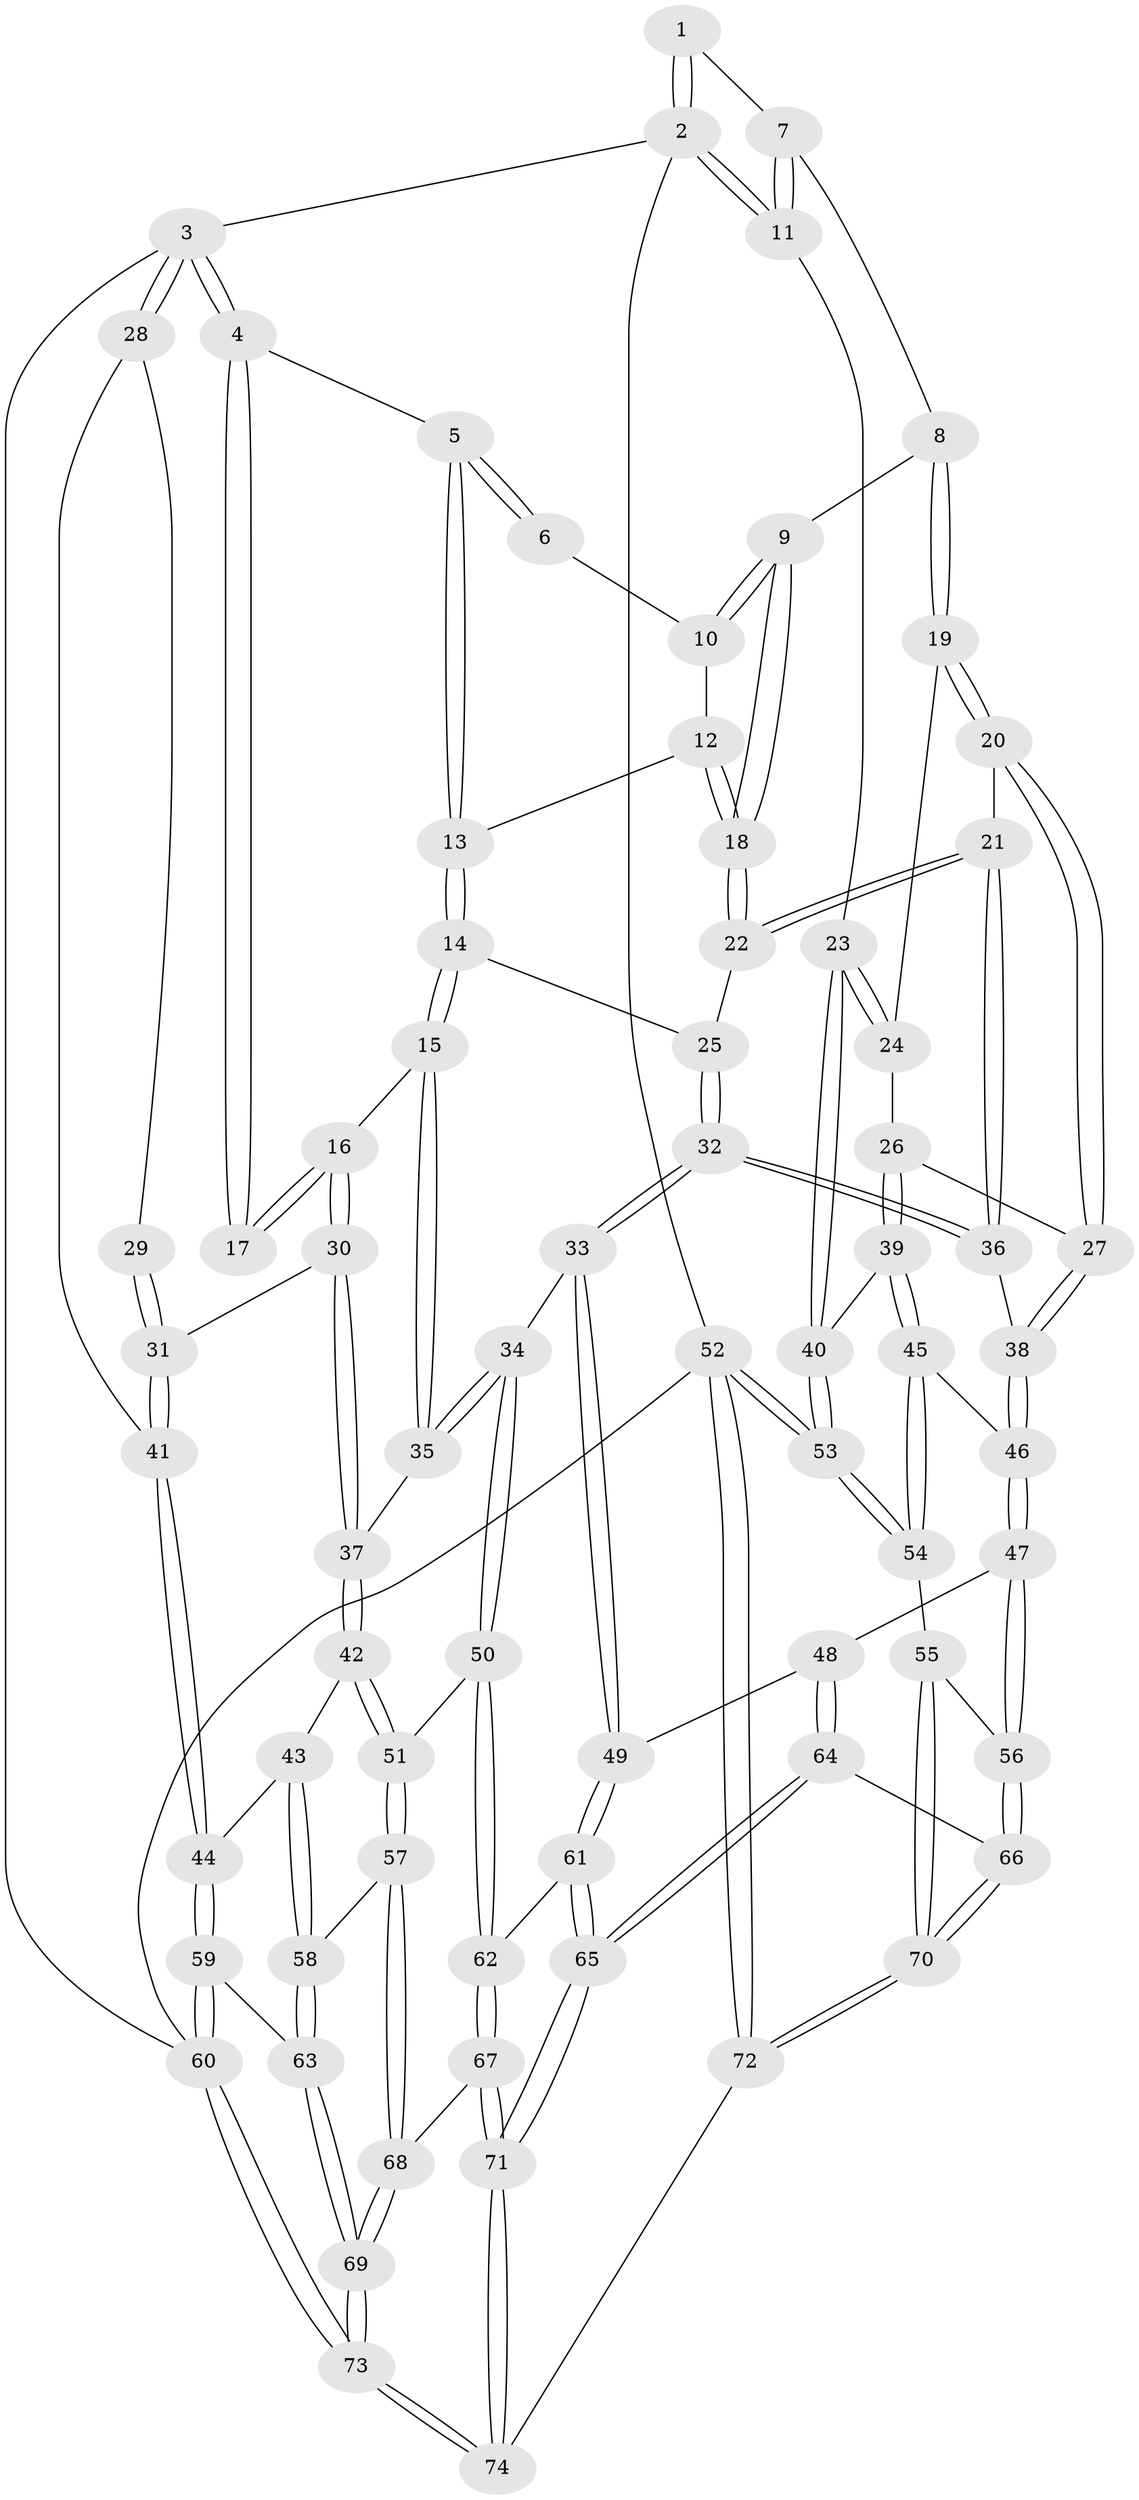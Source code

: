 // coarse degree distribution, {3: 0.0784313725490196, 8: 0.0196078431372549, 5: 0.35294117647058826, 4: 0.45098039215686275, 2: 0.0196078431372549, 6: 0.0784313725490196}
// Generated by graph-tools (version 1.1) at 2025/24/03/03/25 07:24:37]
// undirected, 74 vertices, 182 edges
graph export_dot {
graph [start="1"]
  node [color=gray90,style=filled];
  1 [pos="+0.8624302874325139+0"];
  2 [pos="+1+0"];
  3 [pos="+0+0"];
  4 [pos="+0.3285044844582535+0"];
  5 [pos="+0.560641023799772+0"];
  6 [pos="+0.6145415376816782+0"];
  7 [pos="+0.8575286171634136+0.0588426073835025"];
  8 [pos="+0.829009554874113+0.13626622779328793"];
  9 [pos="+0.7368341342893886+0.10568939841498048"];
  10 [pos="+0.6944571393575507+0.02982299069399882"];
  11 [pos="+1+0.19521589388453453"];
  12 [pos="+0.6529875714664547+0.12972837475059731"];
  13 [pos="+0.5382930534665676+0.12054203126342537"];
  14 [pos="+0.5206107727830181+0.20979343578219145"];
  15 [pos="+0.3541476272041603+0.2317972149501526"];
  16 [pos="+0.2604052742727882+0.11969895263965015"];
  17 [pos="+0.2599221011116202+0.1181618689935077"];
  18 [pos="+0.6900331002074742+0.18077811746929517"];
  19 [pos="+0.8314709981322398+0.1413865669159091"];
  20 [pos="+0.7779726752383254+0.29161214418770864"];
  21 [pos="+0.7175196254849169+0.2823666816674438"];
  22 [pos="+0.6694623882426515+0.24095180858468246"];
  23 [pos="+1+0.21895256602767327"];
  24 [pos="+0.8521197482545116+0.1480202255574282"];
  25 [pos="+0.5343537753201791+0.22231499722232922"];
  26 [pos="+0.9288413929591941+0.3316430284587521"];
  27 [pos="+0.8515078761508851+0.357783828781008"];
  28 [pos="+0+0.032351408316944004"];
  29 [pos="+0.0995242752070498+0.11522033740754142"];
  30 [pos="+0.08212640174262058+0.336351002963055"];
  31 [pos="+0.08205517869523964+0.3363571289826246"];
  32 [pos="+0.5502424139960843+0.48306270706009263"];
  33 [pos="+0.531729311865972+0.5183665659115784"];
  34 [pos="+0.4686409790860581+0.5143031728942479"];
  35 [pos="+0.3185493901681641+0.3978223817878694"];
  36 [pos="+0.6230652918103083+0.4324843283676886"];
  37 [pos="+0.26316937041768357+0.4160797785528369"];
  38 [pos="+0.8316606788773686+0.43227811562314045"];
  39 [pos="+1+0.28514992437714437"];
  40 [pos="+1+0.2381801208687486"];
  41 [pos="+0+0.38110316645489906"];
  42 [pos="+0.18920147822699346+0.5571373874615454"];
  43 [pos="+0.1297680995517936+0.5552674085934779"];
  44 [pos="+0+0.520154876826655"];
  45 [pos="+0.9299225450760238+0.5269347823215506"];
  46 [pos="+0.8370484800712303+0.5022127321797323"];
  47 [pos="+0.7502239493111403+0.6345811989002065"];
  48 [pos="+0.7104591977205343+0.6381890394687201"];
  49 [pos="+0.585435107202745+0.5874285987389636"];
  50 [pos="+0.30868342942860066+0.6855365267586158"];
  51 [pos="+0.2584355756005081+0.6873779301354336"];
  52 [pos="+1+1"];
  53 [pos="+1+0.6888544270543792"];
  54 [pos="+1+0.6791091036073499"];
  55 [pos="+0.919745580673386+0.727642010689272"];
  56 [pos="+0.813228375231658+0.6865832005577583"];
  57 [pos="+0.2546571392328537+0.6913719755412114"];
  58 [pos="+0.10417676611396066+0.7254804746686869"];
  59 [pos="+0+0.629707106966525"];
  60 [pos="+0+1"];
  61 [pos="+0.4939567395949233+0.7810351238601558"];
  62 [pos="+0.3520913378074281+0.7296722205109529"];
  63 [pos="+0.06919228292159688+0.7373125950644623"];
  64 [pos="+0.6559542835693192+0.8485651786244044"];
  65 [pos="+0.5417975379407236+0.9515664122909184"];
  66 [pos="+0.7770006812080781+0.8598670296002"];
  67 [pos="+0.3501527027861401+0.8541659450533728"];
  68 [pos="+0.21949082156870595+0.8711681790433443"];
  69 [pos="+0.1471810539790147+0.9764533494706029"];
  70 [pos="+0.8721056234594906+0.9506768629513315"];
  71 [pos="+0.523869653679478+1"];
  72 [pos="+0.9655543229623414+1"];
  73 [pos="+0.06958353639974263+1"];
  74 [pos="+0.5220652964392744+1"];
  1 -- 2;
  1 -- 2;
  1 -- 7;
  2 -- 3;
  2 -- 11;
  2 -- 11;
  2 -- 52;
  3 -- 4;
  3 -- 4;
  3 -- 28;
  3 -- 28;
  3 -- 60;
  4 -- 5;
  4 -- 17;
  4 -- 17;
  5 -- 6;
  5 -- 6;
  5 -- 13;
  5 -- 13;
  6 -- 10;
  7 -- 8;
  7 -- 11;
  7 -- 11;
  8 -- 9;
  8 -- 19;
  8 -- 19;
  9 -- 10;
  9 -- 10;
  9 -- 18;
  9 -- 18;
  10 -- 12;
  11 -- 23;
  12 -- 13;
  12 -- 18;
  12 -- 18;
  13 -- 14;
  13 -- 14;
  14 -- 15;
  14 -- 15;
  14 -- 25;
  15 -- 16;
  15 -- 35;
  15 -- 35;
  16 -- 17;
  16 -- 17;
  16 -- 30;
  16 -- 30;
  18 -- 22;
  18 -- 22;
  19 -- 20;
  19 -- 20;
  19 -- 24;
  20 -- 21;
  20 -- 27;
  20 -- 27;
  21 -- 22;
  21 -- 22;
  21 -- 36;
  21 -- 36;
  22 -- 25;
  23 -- 24;
  23 -- 24;
  23 -- 40;
  23 -- 40;
  24 -- 26;
  25 -- 32;
  25 -- 32;
  26 -- 27;
  26 -- 39;
  26 -- 39;
  27 -- 38;
  27 -- 38;
  28 -- 29;
  28 -- 41;
  29 -- 31;
  29 -- 31;
  30 -- 31;
  30 -- 37;
  30 -- 37;
  31 -- 41;
  31 -- 41;
  32 -- 33;
  32 -- 33;
  32 -- 36;
  32 -- 36;
  33 -- 34;
  33 -- 49;
  33 -- 49;
  34 -- 35;
  34 -- 35;
  34 -- 50;
  34 -- 50;
  35 -- 37;
  36 -- 38;
  37 -- 42;
  37 -- 42;
  38 -- 46;
  38 -- 46;
  39 -- 40;
  39 -- 45;
  39 -- 45;
  40 -- 53;
  40 -- 53;
  41 -- 44;
  41 -- 44;
  42 -- 43;
  42 -- 51;
  42 -- 51;
  43 -- 44;
  43 -- 58;
  43 -- 58;
  44 -- 59;
  44 -- 59;
  45 -- 46;
  45 -- 54;
  45 -- 54;
  46 -- 47;
  46 -- 47;
  47 -- 48;
  47 -- 56;
  47 -- 56;
  48 -- 49;
  48 -- 64;
  48 -- 64;
  49 -- 61;
  49 -- 61;
  50 -- 51;
  50 -- 62;
  50 -- 62;
  51 -- 57;
  51 -- 57;
  52 -- 53;
  52 -- 53;
  52 -- 72;
  52 -- 72;
  52 -- 60;
  53 -- 54;
  53 -- 54;
  54 -- 55;
  55 -- 56;
  55 -- 70;
  55 -- 70;
  56 -- 66;
  56 -- 66;
  57 -- 58;
  57 -- 68;
  57 -- 68;
  58 -- 63;
  58 -- 63;
  59 -- 60;
  59 -- 60;
  59 -- 63;
  60 -- 73;
  60 -- 73;
  61 -- 62;
  61 -- 65;
  61 -- 65;
  62 -- 67;
  62 -- 67;
  63 -- 69;
  63 -- 69;
  64 -- 65;
  64 -- 65;
  64 -- 66;
  65 -- 71;
  65 -- 71;
  66 -- 70;
  66 -- 70;
  67 -- 68;
  67 -- 71;
  67 -- 71;
  68 -- 69;
  68 -- 69;
  69 -- 73;
  69 -- 73;
  70 -- 72;
  70 -- 72;
  71 -- 74;
  71 -- 74;
  72 -- 74;
  73 -- 74;
  73 -- 74;
}
